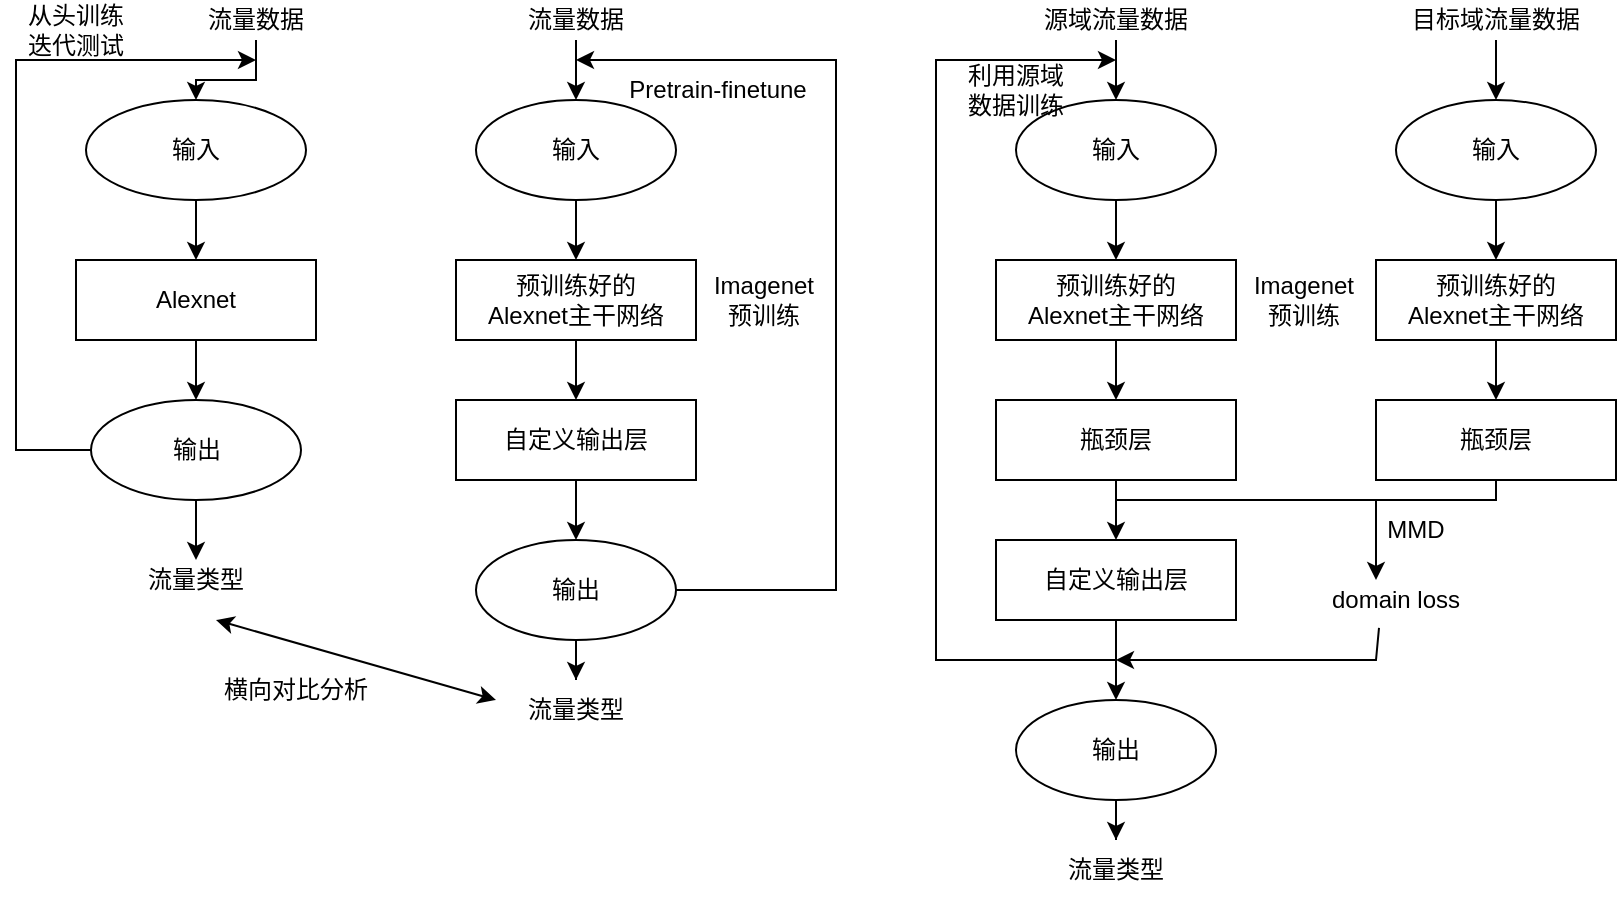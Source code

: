<mxfile version="21.0.6" type="github">
  <diagram id="J_zzAJW1T4UM0eLInjSg" name="第 1 页">
    <mxGraphModel dx="1064" dy="499" grid="1" gridSize="10" guides="1" tooltips="1" connect="1" arrows="1" fold="1" page="1" pageScale="1" pageWidth="827" pageHeight="1169" math="0" shadow="0">
      <root>
        <mxCell id="0" />
        <mxCell id="1" parent="0" />
        <mxCell id="uT5n3rCxLbPBWOscTRGd-5" value="" style="edgeStyle=orthogonalEdgeStyle;rounded=0;orthogonalLoop=1;jettySize=auto;html=1;" edge="1" parent="1" source="uT5n3rCxLbPBWOscTRGd-1" target="uT5n3rCxLbPBWOscTRGd-4">
          <mxGeometry relative="1" as="geometry" />
        </mxCell>
        <mxCell id="uT5n3rCxLbPBWOscTRGd-1" value="输入" style="ellipse;whiteSpace=wrap;html=1;" vertex="1" parent="1">
          <mxGeometry x="75" y="100" width="110" height="50" as="geometry" />
        </mxCell>
        <mxCell id="uT5n3rCxLbPBWOscTRGd-3" value="" style="edgeStyle=orthogonalEdgeStyle;rounded=0;orthogonalLoop=1;jettySize=auto;html=1;" edge="1" parent="1" source="uT5n3rCxLbPBWOscTRGd-2" target="uT5n3rCxLbPBWOscTRGd-1">
          <mxGeometry relative="1" as="geometry" />
        </mxCell>
        <mxCell id="uT5n3rCxLbPBWOscTRGd-2" value="流量数据" style="text;html=1;strokeColor=none;fillColor=none;align=center;verticalAlign=middle;whiteSpace=wrap;rounded=0;" vertex="1" parent="1">
          <mxGeometry x="130" y="50" width="60" height="20" as="geometry" />
        </mxCell>
        <mxCell id="uT5n3rCxLbPBWOscTRGd-11" value="" style="edgeStyle=orthogonalEdgeStyle;rounded=0;orthogonalLoop=1;jettySize=auto;html=1;" edge="1" parent="1" source="uT5n3rCxLbPBWOscTRGd-4" target="uT5n3rCxLbPBWOscTRGd-10">
          <mxGeometry relative="1" as="geometry" />
        </mxCell>
        <mxCell id="uT5n3rCxLbPBWOscTRGd-4" value="Alexnet" style="whiteSpace=wrap;html=1;" vertex="1" parent="1">
          <mxGeometry x="70" y="180" width="120" height="40" as="geometry" />
        </mxCell>
        <mxCell id="uT5n3rCxLbPBWOscTRGd-6" value="" style="endArrow=classic;html=1;rounded=0;exitX=0;exitY=0.5;exitDx=0;exitDy=0;" edge="1" parent="1" source="uT5n3rCxLbPBWOscTRGd-10">
          <mxGeometry width="50" height="50" relative="1" as="geometry">
            <mxPoint x="10" y="310" as="sourcePoint" />
            <mxPoint x="160" y="80" as="targetPoint" />
            <Array as="points">
              <mxPoint x="40" y="275" />
              <mxPoint x="40" y="80" />
            </Array>
          </mxGeometry>
        </mxCell>
        <mxCell id="uT5n3rCxLbPBWOscTRGd-7" value="从头训练迭代测试" style="text;html=1;strokeColor=none;fillColor=none;align=center;verticalAlign=middle;whiteSpace=wrap;rounded=0;" vertex="1" parent="1">
          <mxGeometry x="40" y="50" width="60" height="30" as="geometry" />
        </mxCell>
        <mxCell id="uT5n3rCxLbPBWOscTRGd-13" value="" style="edgeStyle=orthogonalEdgeStyle;rounded=0;orthogonalLoop=1;jettySize=auto;html=1;" edge="1" parent="1" source="uT5n3rCxLbPBWOscTRGd-10" target="uT5n3rCxLbPBWOscTRGd-12">
          <mxGeometry relative="1" as="geometry" />
        </mxCell>
        <mxCell id="uT5n3rCxLbPBWOscTRGd-10" value="输出" style="ellipse;whiteSpace=wrap;html=1;" vertex="1" parent="1">
          <mxGeometry x="77.5" y="250" width="105" height="50" as="geometry" />
        </mxCell>
        <mxCell id="uT5n3rCxLbPBWOscTRGd-12" value="流量类型" style="text;html=1;strokeColor=none;fillColor=none;align=center;verticalAlign=middle;whiteSpace=wrap;rounded=0;" vertex="1" parent="1">
          <mxGeometry x="100" y="330" width="60" height="20" as="geometry" />
        </mxCell>
        <mxCell id="uT5n3rCxLbPBWOscTRGd-16" value="" style="edgeStyle=orthogonalEdgeStyle;rounded=0;orthogonalLoop=1;jettySize=auto;html=1;" edge="1" parent="1" source="uT5n3rCxLbPBWOscTRGd-14" target="uT5n3rCxLbPBWOscTRGd-15">
          <mxGeometry relative="1" as="geometry" />
        </mxCell>
        <mxCell id="uT5n3rCxLbPBWOscTRGd-14" value="输入" style="ellipse;whiteSpace=wrap;html=1;" vertex="1" parent="1">
          <mxGeometry x="270" y="100" width="100" height="50" as="geometry" />
        </mxCell>
        <mxCell id="uT5n3rCxLbPBWOscTRGd-19" value="" style="edgeStyle=orthogonalEdgeStyle;rounded=0;orthogonalLoop=1;jettySize=auto;html=1;" edge="1" parent="1" source="uT5n3rCxLbPBWOscTRGd-15" target="uT5n3rCxLbPBWOscTRGd-18">
          <mxGeometry relative="1" as="geometry" />
        </mxCell>
        <mxCell id="uT5n3rCxLbPBWOscTRGd-15" value="预训练好的&lt;br&gt;Alexnet主干网络" style="whiteSpace=wrap;html=1;" vertex="1" parent="1">
          <mxGeometry x="260" y="180" width="120" height="40" as="geometry" />
        </mxCell>
        <mxCell id="uT5n3rCxLbPBWOscTRGd-17" value="Imagenet&lt;br&gt;预训练" style="text;html=1;strokeColor=none;fillColor=none;align=center;verticalAlign=middle;whiteSpace=wrap;rounded=0;" vertex="1" parent="1">
          <mxGeometry x="384" y="185" width="60" height="30" as="geometry" />
        </mxCell>
        <mxCell id="uT5n3rCxLbPBWOscTRGd-26" value="" style="edgeStyle=orthogonalEdgeStyle;rounded=0;orthogonalLoop=1;jettySize=auto;html=1;" edge="1" parent="1" source="uT5n3rCxLbPBWOscTRGd-18" target="uT5n3rCxLbPBWOscTRGd-25">
          <mxGeometry relative="1" as="geometry" />
        </mxCell>
        <mxCell id="uT5n3rCxLbPBWOscTRGd-18" value="自定义输出层" style="whiteSpace=wrap;html=1;" vertex="1" parent="1">
          <mxGeometry x="260" y="250" width="120" height="40" as="geometry" />
        </mxCell>
        <mxCell id="uT5n3rCxLbPBWOscTRGd-20" value="" style="endArrow=classic;html=1;rounded=0;exitX=1;exitY=0.5;exitDx=0;exitDy=0;" edge="1" parent="1" source="uT5n3rCxLbPBWOscTRGd-25">
          <mxGeometry width="50" height="50" relative="1" as="geometry">
            <mxPoint x="270" y="420" as="sourcePoint" />
            <mxPoint x="320" y="80" as="targetPoint" />
            <Array as="points">
              <mxPoint x="450" y="345" />
              <mxPoint x="450" y="210" />
              <mxPoint x="450" y="80" />
              <mxPoint x="390" y="80" />
            </Array>
          </mxGeometry>
        </mxCell>
        <mxCell id="uT5n3rCxLbPBWOscTRGd-21" value="Pretrain-finetune" style="text;html=1;strokeColor=none;fillColor=none;align=center;verticalAlign=middle;whiteSpace=wrap;rounded=0;" vertex="1" parent="1">
          <mxGeometry x="338" y="80" width="106" height="30" as="geometry" />
        </mxCell>
        <mxCell id="uT5n3rCxLbPBWOscTRGd-24" value="" style="edgeStyle=orthogonalEdgeStyle;rounded=0;orthogonalLoop=1;jettySize=auto;html=1;" edge="1" parent="1" source="uT5n3rCxLbPBWOscTRGd-22" target="uT5n3rCxLbPBWOscTRGd-14">
          <mxGeometry relative="1" as="geometry" />
        </mxCell>
        <mxCell id="uT5n3rCxLbPBWOscTRGd-22" value="流量数据" style="text;html=1;strokeColor=none;fillColor=none;align=center;verticalAlign=middle;whiteSpace=wrap;rounded=0;" vertex="1" parent="1">
          <mxGeometry x="290" y="50" width="60" height="20" as="geometry" />
        </mxCell>
        <mxCell id="uT5n3rCxLbPBWOscTRGd-28" value="" style="edgeStyle=orthogonalEdgeStyle;rounded=0;orthogonalLoop=1;jettySize=auto;html=1;" edge="1" parent="1" source="uT5n3rCxLbPBWOscTRGd-25" target="uT5n3rCxLbPBWOscTRGd-27">
          <mxGeometry relative="1" as="geometry" />
        </mxCell>
        <mxCell id="uT5n3rCxLbPBWOscTRGd-25" value="输出" style="ellipse;whiteSpace=wrap;html=1;" vertex="1" parent="1">
          <mxGeometry x="270" y="320" width="100" height="50" as="geometry" />
        </mxCell>
        <mxCell id="uT5n3rCxLbPBWOscTRGd-27" value="流量类型" style="text;html=1;strokeColor=none;fillColor=none;align=center;verticalAlign=middle;whiteSpace=wrap;rounded=0;" vertex="1" parent="1">
          <mxGeometry x="290" y="390" width="60" height="30" as="geometry" />
        </mxCell>
        <mxCell id="uT5n3rCxLbPBWOscTRGd-29" value="" style="endArrow=classic;startArrow=classic;html=1;rounded=0;" edge="1" parent="1">
          <mxGeometry width="50" height="50" relative="1" as="geometry">
            <mxPoint x="140" y="360" as="sourcePoint" />
            <mxPoint x="280" y="400" as="targetPoint" />
          </mxGeometry>
        </mxCell>
        <mxCell id="uT5n3rCxLbPBWOscTRGd-30" value="横向对比分析" style="text;html=1;strokeColor=none;fillColor=none;align=center;verticalAlign=middle;whiteSpace=wrap;rounded=0;" vertex="1" parent="1">
          <mxGeometry x="140" y="380" width="80" height="30" as="geometry" />
        </mxCell>
        <mxCell id="uT5n3rCxLbPBWOscTRGd-31" value="" style="edgeStyle=orthogonalEdgeStyle;rounded=0;orthogonalLoop=1;jettySize=auto;html=1;" edge="1" parent="1" source="uT5n3rCxLbPBWOscTRGd-32" target="uT5n3rCxLbPBWOscTRGd-34">
          <mxGeometry relative="1" as="geometry" />
        </mxCell>
        <mxCell id="uT5n3rCxLbPBWOscTRGd-32" value="输入" style="ellipse;whiteSpace=wrap;html=1;" vertex="1" parent="1">
          <mxGeometry x="540" y="100" width="100" height="50" as="geometry" />
        </mxCell>
        <mxCell id="uT5n3rCxLbPBWOscTRGd-33" value="" style="edgeStyle=orthogonalEdgeStyle;rounded=0;orthogonalLoop=1;jettySize=auto;html=1;" edge="1" parent="1" source="uT5n3rCxLbPBWOscTRGd-34" target="uT5n3rCxLbPBWOscTRGd-37">
          <mxGeometry relative="1" as="geometry" />
        </mxCell>
        <mxCell id="uT5n3rCxLbPBWOscTRGd-34" value="预训练好的&lt;br&gt;Alexnet主干网络" style="whiteSpace=wrap;html=1;" vertex="1" parent="1">
          <mxGeometry x="530" y="180" width="120" height="40" as="geometry" />
        </mxCell>
        <mxCell id="uT5n3rCxLbPBWOscTRGd-35" value="Imagenet&lt;br&gt;预训练" style="text;html=1;strokeColor=none;fillColor=none;align=center;verticalAlign=middle;whiteSpace=wrap;rounded=0;" vertex="1" parent="1">
          <mxGeometry x="654" y="185" width="60" height="30" as="geometry" />
        </mxCell>
        <mxCell id="uT5n3rCxLbPBWOscTRGd-36" value="" style="edgeStyle=orthogonalEdgeStyle;rounded=0;orthogonalLoop=1;jettySize=auto;html=1;" edge="1" parent="1" source="uT5n3rCxLbPBWOscTRGd-37">
          <mxGeometry relative="1" as="geometry">
            <mxPoint x="590" y="320" as="targetPoint" />
          </mxGeometry>
        </mxCell>
        <mxCell id="uT5n3rCxLbPBWOscTRGd-37" value="瓶颈层" style="whiteSpace=wrap;html=1;" vertex="1" parent="1">
          <mxGeometry x="530" y="250" width="120" height="40" as="geometry" />
        </mxCell>
        <mxCell id="uT5n3rCxLbPBWOscTRGd-40" value="" style="edgeStyle=orthogonalEdgeStyle;rounded=0;orthogonalLoop=1;jettySize=auto;html=1;" edge="1" parent="1" source="uT5n3rCxLbPBWOscTRGd-41" target="uT5n3rCxLbPBWOscTRGd-32">
          <mxGeometry relative="1" as="geometry" />
        </mxCell>
        <mxCell id="uT5n3rCxLbPBWOscTRGd-41" value="源域流量数据" style="text;html=1;strokeColor=none;fillColor=none;align=center;verticalAlign=middle;whiteSpace=wrap;rounded=0;" vertex="1" parent="1">
          <mxGeometry x="550" y="50" width="80" height="20" as="geometry" />
        </mxCell>
        <mxCell id="uT5n3rCxLbPBWOscTRGd-43" value="自定义输出层" style="rounded=0;whiteSpace=wrap;html=1;" vertex="1" parent="1">
          <mxGeometry x="530" y="320" width="120" height="40" as="geometry" />
        </mxCell>
        <mxCell id="uT5n3rCxLbPBWOscTRGd-44" value="" style="edgeStyle=orthogonalEdgeStyle;rounded=0;orthogonalLoop=1;jettySize=auto;html=1;" edge="1" parent="1" source="uT5n3rCxLbPBWOscTRGd-45" target="uT5n3rCxLbPBWOscTRGd-46">
          <mxGeometry relative="1" as="geometry" />
        </mxCell>
        <mxCell id="uT5n3rCxLbPBWOscTRGd-45" value="输出" style="ellipse;whiteSpace=wrap;html=1;" vertex="1" parent="1">
          <mxGeometry x="540" y="400" width="100" height="50" as="geometry" />
        </mxCell>
        <mxCell id="uT5n3rCxLbPBWOscTRGd-46" value="流量类型" style="text;html=1;strokeColor=none;fillColor=none;align=center;verticalAlign=middle;whiteSpace=wrap;rounded=0;" vertex="1" parent="1">
          <mxGeometry x="560" y="470" width="60" height="30" as="geometry" />
        </mxCell>
        <mxCell id="uT5n3rCxLbPBWOscTRGd-50" value="" style="endArrow=classic;html=1;rounded=0;exitX=0.5;exitY=1;exitDx=0;exitDy=0;entryX=0.5;entryY=0;entryDx=0;entryDy=0;" edge="1" parent="1" source="uT5n3rCxLbPBWOscTRGd-43" target="uT5n3rCxLbPBWOscTRGd-45">
          <mxGeometry width="50" height="50" relative="1" as="geometry">
            <mxPoint x="460" y="430" as="sourcePoint" />
            <mxPoint x="510" y="380" as="targetPoint" />
          </mxGeometry>
        </mxCell>
        <mxCell id="uT5n3rCxLbPBWOscTRGd-51" value="" style="edgeStyle=orthogonalEdgeStyle;rounded=0;orthogonalLoop=1;jettySize=auto;html=1;" edge="1" parent="1" source="uT5n3rCxLbPBWOscTRGd-52" target="uT5n3rCxLbPBWOscTRGd-54">
          <mxGeometry relative="1" as="geometry" />
        </mxCell>
        <mxCell id="uT5n3rCxLbPBWOscTRGd-52" value="输入" style="ellipse;whiteSpace=wrap;html=1;" vertex="1" parent="1">
          <mxGeometry x="730" y="100" width="100" height="50" as="geometry" />
        </mxCell>
        <mxCell id="uT5n3rCxLbPBWOscTRGd-53" value="" style="edgeStyle=orthogonalEdgeStyle;rounded=0;orthogonalLoop=1;jettySize=auto;html=1;" edge="1" parent="1" source="uT5n3rCxLbPBWOscTRGd-54" target="uT5n3rCxLbPBWOscTRGd-57">
          <mxGeometry relative="1" as="geometry" />
        </mxCell>
        <mxCell id="uT5n3rCxLbPBWOscTRGd-54" value="预训练好的&lt;br&gt;Alexnet主干网络" style="whiteSpace=wrap;html=1;" vertex="1" parent="1">
          <mxGeometry x="720" y="180" width="120" height="40" as="geometry" />
        </mxCell>
        <mxCell id="uT5n3rCxLbPBWOscTRGd-57" value="瓶颈层" style="whiteSpace=wrap;html=1;" vertex="1" parent="1">
          <mxGeometry x="720" y="250" width="120" height="40" as="geometry" />
        </mxCell>
        <mxCell id="uT5n3rCxLbPBWOscTRGd-58" value="" style="edgeStyle=orthogonalEdgeStyle;rounded=0;orthogonalLoop=1;jettySize=auto;html=1;" edge="1" parent="1" source="uT5n3rCxLbPBWOscTRGd-59" target="uT5n3rCxLbPBWOscTRGd-52">
          <mxGeometry relative="1" as="geometry" />
        </mxCell>
        <mxCell id="uT5n3rCxLbPBWOscTRGd-59" value="目标域流量数据" style="text;html=1;strokeColor=none;fillColor=none;align=center;verticalAlign=middle;whiteSpace=wrap;rounded=0;" vertex="1" parent="1">
          <mxGeometry x="735" y="50" width="90" height="20" as="geometry" />
        </mxCell>
        <mxCell id="uT5n3rCxLbPBWOscTRGd-61" value="" style="endArrow=classic;html=1;rounded=0;" edge="1" parent="1">
          <mxGeometry width="50" height="50" relative="1" as="geometry">
            <mxPoint x="590" y="300" as="sourcePoint" />
            <mxPoint x="720" y="340" as="targetPoint" />
            <Array as="points">
              <mxPoint x="720" y="300" />
              <mxPoint x="720" y="320" />
            </Array>
          </mxGeometry>
        </mxCell>
        <mxCell id="uT5n3rCxLbPBWOscTRGd-63" value="" style="endArrow=none;html=1;rounded=0;entryX=0.5;entryY=1;entryDx=0;entryDy=0;" edge="1" parent="1" target="uT5n3rCxLbPBWOscTRGd-57">
          <mxGeometry width="50" height="50" relative="1" as="geometry">
            <mxPoint x="690" y="300" as="sourcePoint" />
            <mxPoint x="920" y="390" as="targetPoint" />
            <Array as="points">
              <mxPoint x="780" y="300" />
            </Array>
          </mxGeometry>
        </mxCell>
        <mxCell id="uT5n3rCxLbPBWOscTRGd-64" value="domain loss" style="text;html=1;strokeColor=none;fillColor=none;align=center;verticalAlign=middle;whiteSpace=wrap;rounded=0;" vertex="1" parent="1">
          <mxGeometry x="680" y="340" width="100" height="20" as="geometry" />
        </mxCell>
        <mxCell id="uT5n3rCxLbPBWOscTRGd-65" value="MMD" style="text;html=1;strokeColor=none;fillColor=none;align=center;verticalAlign=middle;whiteSpace=wrap;rounded=0;" vertex="1" parent="1">
          <mxGeometry x="710" y="300" width="60" height="30" as="geometry" />
        </mxCell>
        <mxCell id="uT5n3rCxLbPBWOscTRGd-66" value="" style="endArrow=classic;html=1;rounded=0;exitX=0.415;exitY=1.196;exitDx=0;exitDy=0;exitPerimeter=0;" edge="1" parent="1" source="uT5n3rCxLbPBWOscTRGd-64">
          <mxGeometry width="50" height="50" relative="1" as="geometry">
            <mxPoint x="690" y="460" as="sourcePoint" />
            <mxPoint x="590" y="380" as="targetPoint" />
            <Array as="points">
              <mxPoint x="720" y="380" />
            </Array>
          </mxGeometry>
        </mxCell>
        <mxCell id="uT5n3rCxLbPBWOscTRGd-67" value="" style="endArrow=classic;html=1;rounded=0;" edge="1" parent="1">
          <mxGeometry width="50" height="50" relative="1" as="geometry">
            <mxPoint x="590" y="380" as="sourcePoint" />
            <mxPoint x="590" y="80" as="targetPoint" />
            <Array as="points">
              <mxPoint x="500" y="380" />
              <mxPoint x="500" y="80" />
            </Array>
          </mxGeometry>
        </mxCell>
        <mxCell id="uT5n3rCxLbPBWOscTRGd-68" value="利用源域数据训练" style="text;html=1;strokeColor=none;fillColor=none;align=center;verticalAlign=middle;whiteSpace=wrap;rounded=0;" vertex="1" parent="1">
          <mxGeometry x="510" y="80" width="60" height="30" as="geometry" />
        </mxCell>
      </root>
    </mxGraphModel>
  </diagram>
</mxfile>
